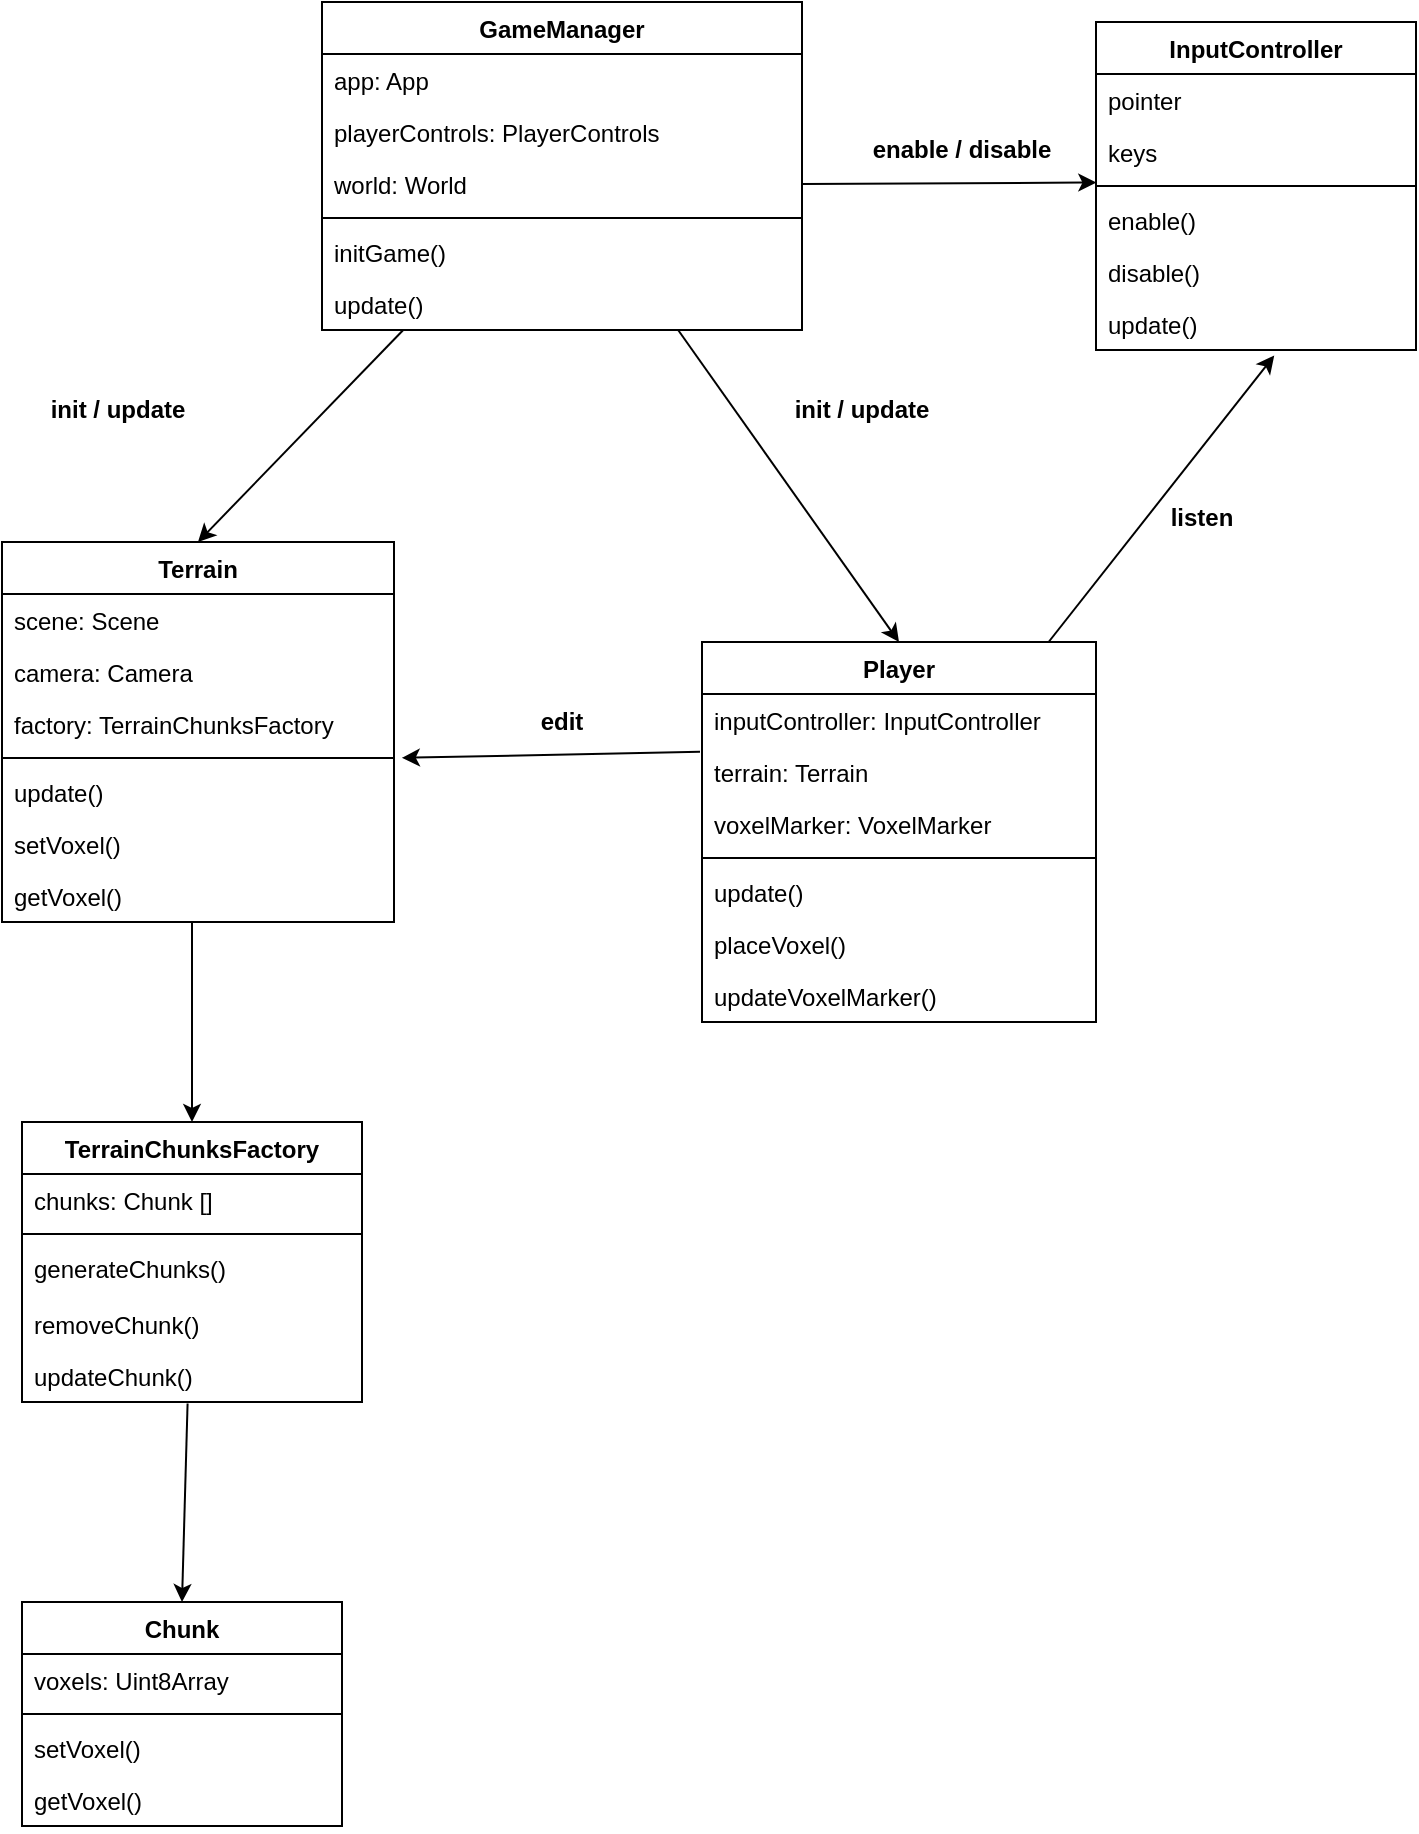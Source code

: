 <mxfile>
    <diagram id="cW3pCEeNtkDW_o9hzR8u" name="Page-1">
        <mxGraphModel dx="500" dy="532" grid="1" gridSize="10" guides="1" tooltips="1" connect="1" arrows="1" fold="1" page="1" pageScale="1" pageWidth="827" pageHeight="1169" math="0" shadow="0">
            <root>
                <mxCell id="0"/>
                <mxCell id="1" parent="0"/>
                <mxCell id="11" style="edgeStyle=none;html=1;entryX=0.5;entryY=0;entryDx=0;entryDy=0;exitX=0.487;exitY=1.029;exitDx=0;exitDy=0;exitPerimeter=0;" parent="1" source="251" target="7" edge="1">
                    <mxGeometry relative="1" as="geometry">
                        <mxPoint x="168" y="696" as="sourcePoint"/>
                    </mxGeometry>
                </mxCell>
                <mxCell id="2" value="TerrainChunksFactory" style="swimlane;fontStyle=1;align=center;verticalAlign=top;childLayout=stackLayout;horizontal=1;startSize=26;horizontalStack=0;resizeParent=1;resizeParentMax=0;resizeLast=0;collapsible=1;marginBottom=0;" parent="1" vertex="1">
                    <mxGeometry x="130" y="570" width="170" height="140" as="geometry">
                        <mxRectangle x="344" y="160" width="70" height="30" as="alternateBounds"/>
                    </mxGeometry>
                </mxCell>
                <mxCell id="3" value="chunks: Chunk []" style="text;strokeColor=none;fillColor=none;align=left;verticalAlign=top;spacingLeft=4;spacingRight=4;overflow=hidden;rotatable=0;points=[[0,0.5],[1,0.5]];portConstraint=eastwest;" parent="2" vertex="1">
                    <mxGeometry y="26" width="170" height="26" as="geometry"/>
                </mxCell>
                <mxCell id="4" value="" style="line;strokeWidth=1;fillColor=none;align=left;verticalAlign=middle;spacingTop=-1;spacingLeft=3;spacingRight=3;rotatable=0;labelPosition=right;points=[];portConstraint=eastwest;" parent="2" vertex="1">
                    <mxGeometry y="52" width="170" height="8" as="geometry"/>
                </mxCell>
                <mxCell id="22" value="generateChunks()" style="text;strokeColor=none;fillColor=none;align=left;verticalAlign=top;spacingLeft=4;spacingRight=4;overflow=hidden;rotatable=0;points=[[0,0.5],[1,0.5]];portConstraint=eastwest;" parent="2" vertex="1">
                    <mxGeometry y="60" width="170" height="28" as="geometry"/>
                </mxCell>
                <mxCell id="249" value="removeChunk()" style="text;strokeColor=none;fillColor=none;align=left;verticalAlign=top;spacingLeft=4;spacingRight=4;overflow=hidden;rotatable=0;points=[[0,0.5],[1,0.5]];portConstraint=eastwest;" parent="2" vertex="1">
                    <mxGeometry y="88" width="170" height="26" as="geometry"/>
                </mxCell>
                <mxCell id="251" value="updateChunk()" style="text;strokeColor=none;fillColor=none;align=left;verticalAlign=top;spacingLeft=4;spacingRight=4;overflow=hidden;rotatable=0;points=[[0,0.5],[1,0.5]];portConstraint=eastwest;" parent="2" vertex="1">
                    <mxGeometry y="114" width="170" height="26" as="geometry"/>
                </mxCell>
                <mxCell id="7" value="Chunk" style="swimlane;fontStyle=1;align=center;verticalAlign=top;childLayout=stackLayout;horizontal=1;startSize=26;horizontalStack=0;resizeParent=1;resizeParentMax=0;resizeLast=0;collapsible=1;marginBottom=0;" parent="1" vertex="1">
                    <mxGeometry x="130" y="810" width="160" height="112" as="geometry"/>
                </mxCell>
                <mxCell id="8" value="voxels: Uint8Array" style="text;strokeColor=none;fillColor=none;align=left;verticalAlign=top;spacingLeft=4;spacingRight=4;overflow=hidden;rotatable=0;points=[[0,0.5],[1,0.5]];portConstraint=eastwest;" parent="7" vertex="1">
                    <mxGeometry y="26" width="160" height="26" as="geometry"/>
                </mxCell>
                <mxCell id="9" value="" style="line;strokeWidth=1;fillColor=none;align=left;verticalAlign=middle;spacingTop=-1;spacingLeft=3;spacingRight=3;rotatable=0;labelPosition=right;points=[];portConstraint=eastwest;" parent="7" vertex="1">
                    <mxGeometry y="52" width="160" height="8" as="geometry"/>
                </mxCell>
                <mxCell id="12" value="setVoxel()" style="text;strokeColor=none;fillColor=none;align=left;verticalAlign=top;spacingLeft=4;spacingRight=4;overflow=hidden;rotatable=0;points=[[0,0.5],[1,0.5]];portConstraint=eastwest;" parent="7" vertex="1">
                    <mxGeometry y="60" width="160" height="26" as="geometry"/>
                </mxCell>
                <mxCell id="10" value="getVoxel()" style="text;strokeColor=none;fillColor=none;align=left;verticalAlign=top;spacingLeft=4;spacingRight=4;overflow=hidden;rotatable=0;points=[[0,0.5],[1,0.5]];portConstraint=eastwest;" parent="7" vertex="1">
                    <mxGeometry y="86" width="160" height="26" as="geometry"/>
                </mxCell>
                <mxCell id="14" value="Terrain" style="swimlane;fontStyle=1;align=center;verticalAlign=top;childLayout=stackLayout;horizontal=1;startSize=26;horizontalStack=0;resizeParent=1;resizeParentMax=0;resizeLast=0;collapsible=1;marginBottom=0;" parent="1" vertex="1">
                    <mxGeometry x="120" y="280" width="196" height="190" as="geometry"/>
                </mxCell>
                <mxCell id="233" value="scene: Scene" style="text;strokeColor=none;fillColor=none;align=left;verticalAlign=top;spacingLeft=4;spacingRight=4;overflow=hidden;rotatable=0;points=[[0,0.5],[1,0.5]];portConstraint=eastwest;" parent="14" vertex="1">
                    <mxGeometry y="26" width="196" height="26" as="geometry"/>
                </mxCell>
                <mxCell id="234" value="camera: Camera" style="text;strokeColor=none;fillColor=none;align=left;verticalAlign=top;spacingLeft=4;spacingRight=4;overflow=hidden;rotatable=0;points=[[0,0.5],[1,0.5]];portConstraint=eastwest;" parent="14" vertex="1">
                    <mxGeometry y="52" width="196" height="26" as="geometry"/>
                </mxCell>
                <mxCell id="15" value="factory: TerrainChunksFactory" style="text;strokeColor=none;fillColor=none;align=left;verticalAlign=top;spacingLeft=4;spacingRight=4;overflow=hidden;rotatable=0;points=[[0,0.5],[1,0.5]];portConstraint=eastwest;" parent="14" vertex="1">
                    <mxGeometry y="78" width="196" height="26" as="geometry"/>
                </mxCell>
                <mxCell id="16" value="" style="line;strokeWidth=1;fillColor=none;align=left;verticalAlign=middle;spacingTop=-1;spacingLeft=3;spacingRight=3;rotatable=0;labelPosition=right;points=[];portConstraint=eastwest;" parent="14" vertex="1">
                    <mxGeometry y="104" width="196" height="8" as="geometry"/>
                </mxCell>
                <mxCell id="242" value="update()" style="text;strokeColor=none;fillColor=none;align=left;verticalAlign=top;spacingLeft=4;spacingRight=4;overflow=hidden;rotatable=0;points=[[0,0.5],[1,0.5]];portConstraint=eastwest;" parent="14" vertex="1">
                    <mxGeometry y="112" width="196" height="26" as="geometry"/>
                </mxCell>
                <mxCell id="248" value="setVoxel()" style="text;strokeColor=none;fillColor=none;align=left;verticalAlign=top;spacingLeft=4;spacingRight=4;overflow=hidden;rotatable=0;points=[[0,0.5],[1,0.5]];portConstraint=eastwest;" parent="14" vertex="1">
                    <mxGeometry y="138" width="196" height="26" as="geometry"/>
                </mxCell>
                <mxCell id="250" value="getVoxel()" style="text;strokeColor=none;fillColor=none;align=left;verticalAlign=top;spacingLeft=4;spacingRight=4;overflow=hidden;rotatable=0;points=[[0,0.5],[1,0.5]];portConstraint=eastwest;" parent="14" vertex="1">
                    <mxGeometry y="164" width="196" height="26" as="geometry"/>
                </mxCell>
                <mxCell id="19" style="edgeStyle=none;html=1;entryX=0.5;entryY=0;entryDx=0;entryDy=0;" parent="1" target="2" edge="1">
                    <mxGeometry relative="1" as="geometry">
                        <mxPoint x="215" y="470" as="sourcePoint"/>
                    </mxGeometry>
                </mxCell>
                <mxCell id="204" style="edgeStyle=none;html=1;entryX=1.02;entryY=1.151;entryDx=0;entryDy=0;exitX=-0.005;exitY=0.112;exitDx=0;exitDy=0;entryPerimeter=0;exitPerimeter=0;" parent="1" target="15" edge="1">
                    <mxGeometry relative="1" as="geometry">
                        <mxPoint x="469.015" y="384.912" as="sourcePoint"/>
                    </mxGeometry>
                </mxCell>
                <mxCell id="225" style="edgeStyle=none;html=1;entryX=0.557;entryY=1.106;entryDx=0;entryDy=0;entryPerimeter=0;" parent="1" source="200" target="229" edge="1">
                    <mxGeometry relative="1" as="geometry"/>
                </mxCell>
                <mxCell id="200" value="Player" style="swimlane;fontStyle=1;align=center;verticalAlign=top;childLayout=stackLayout;horizontal=1;startSize=26;horizontalStack=0;resizeParent=1;resizeParentMax=0;resizeLast=0;collapsible=1;marginBottom=0;" parent="1" vertex="1">
                    <mxGeometry x="470" y="330" width="197" height="190" as="geometry"/>
                </mxCell>
                <mxCell id="205" value="inputController: InputController" style="text;strokeColor=none;fillColor=none;align=left;verticalAlign=top;spacingLeft=4;spacingRight=4;overflow=hidden;rotatable=0;points=[[0,0.5],[1,0.5]];portConstraint=eastwest;" parent="200" vertex="1">
                    <mxGeometry y="26" width="197" height="26" as="geometry"/>
                </mxCell>
                <mxCell id="201" value="terrain: Terrain" style="text;strokeColor=none;fillColor=none;align=left;verticalAlign=top;spacingLeft=4;spacingRight=4;overflow=hidden;rotatable=0;points=[[0,0.5],[1,0.5]];portConstraint=eastwest;" parent="200" vertex="1">
                    <mxGeometry y="52" width="197" height="26" as="geometry"/>
                </mxCell>
                <mxCell id="245" value="voxelMarker: VoxelMarker" style="text;strokeColor=none;fillColor=none;align=left;verticalAlign=top;spacingLeft=4;spacingRight=4;overflow=hidden;rotatable=0;points=[[0,0.5],[1,0.5]];portConstraint=eastwest;" parent="200" vertex="1">
                    <mxGeometry y="78" width="197" height="26" as="geometry"/>
                </mxCell>
                <mxCell id="202" value="" style="line;strokeWidth=1;fillColor=none;align=left;verticalAlign=middle;spacingTop=-1;spacingLeft=3;spacingRight=3;rotatable=0;labelPosition=right;points=[];portConstraint=eastwest;" parent="200" vertex="1">
                    <mxGeometry y="104" width="197" height="8" as="geometry"/>
                </mxCell>
                <mxCell id="203" value="update()" style="text;strokeColor=none;fillColor=none;align=left;verticalAlign=top;spacingLeft=4;spacingRight=4;overflow=hidden;rotatable=0;points=[[0,0.5],[1,0.5]];portConstraint=eastwest;" parent="200" vertex="1">
                    <mxGeometry y="112" width="197" height="26" as="geometry"/>
                </mxCell>
                <mxCell id="243" value="placeVoxel()" style="text;strokeColor=none;fillColor=none;align=left;verticalAlign=top;spacingLeft=4;spacingRight=4;overflow=hidden;rotatable=0;points=[[0,0.5],[1,0.5]];portConstraint=eastwest;" parent="200" vertex="1">
                    <mxGeometry y="138" width="197" height="26" as="geometry"/>
                </mxCell>
                <mxCell id="246" value="updateVoxelMarker()" style="text;strokeColor=none;fillColor=none;align=left;verticalAlign=top;spacingLeft=4;spacingRight=4;overflow=hidden;rotatable=0;points=[[0,0.5],[1,0.5]];portConstraint=eastwest;" parent="200" vertex="1">
                    <mxGeometry y="164" width="197" height="26" as="geometry"/>
                </mxCell>
                <mxCell id="214" style="edgeStyle=none;html=1;entryX=0.5;entryY=0;entryDx=0;entryDy=0;" parent="1" source="208" target="14" edge="1">
                    <mxGeometry relative="1" as="geometry"/>
                </mxCell>
                <mxCell id="215" style="edgeStyle=none;html=1;entryX=0.5;entryY=0;entryDx=0;entryDy=0;" parent="1" source="208" target="200" edge="1">
                    <mxGeometry relative="1" as="geometry"/>
                </mxCell>
                <mxCell id="230" style="edgeStyle=none;html=1;entryX=0.001;entryY=0.282;entryDx=0;entryDy=0;entryPerimeter=0;exitX=1;exitY=0.5;exitDx=0;exitDy=0;" parent="1" source="213" target="223" edge="1">
                    <mxGeometry relative="1" as="geometry"/>
                </mxCell>
                <mxCell id="208" value="GameManager" style="swimlane;fontStyle=1;align=center;verticalAlign=top;childLayout=stackLayout;horizontal=1;startSize=26;horizontalStack=0;resizeParent=1;resizeParentMax=0;resizeLast=0;collapsible=1;marginBottom=0;" parent="1" vertex="1">
                    <mxGeometry x="280" y="10" width="240" height="164" as="geometry"/>
                </mxCell>
                <mxCell id="216" value="app: App" style="text;strokeColor=none;fillColor=none;align=left;verticalAlign=top;spacingLeft=4;spacingRight=4;overflow=hidden;rotatable=0;points=[[0,0.5],[1,0.5]];portConstraint=eastwest;" parent="208" vertex="1">
                    <mxGeometry y="26" width="240" height="26" as="geometry"/>
                </mxCell>
                <mxCell id="209" value="playerControls: PlayerControls" style="text;strokeColor=none;fillColor=none;align=left;verticalAlign=top;spacingLeft=4;spacingRight=4;overflow=hidden;rotatable=0;points=[[0,0.5],[1,0.5]];portConstraint=eastwest;" parent="208" vertex="1">
                    <mxGeometry y="52" width="240" height="26" as="geometry"/>
                </mxCell>
                <mxCell id="213" value="world: World" style="text;strokeColor=none;fillColor=none;align=left;verticalAlign=top;spacingLeft=4;spacingRight=4;overflow=hidden;rotatable=0;points=[[0,0.5],[1,0.5]];portConstraint=eastwest;" parent="208" vertex="1">
                    <mxGeometry y="78" width="240" height="26" as="geometry"/>
                </mxCell>
                <mxCell id="210" value="" style="line;strokeWidth=1;fillColor=none;align=left;verticalAlign=middle;spacingTop=-1;spacingLeft=3;spacingRight=3;rotatable=0;labelPosition=right;points=[];portConstraint=eastwest;" parent="208" vertex="1">
                    <mxGeometry y="104" width="240" height="8" as="geometry"/>
                </mxCell>
                <mxCell id="212" value="initGame()" style="text;strokeColor=none;fillColor=none;align=left;verticalAlign=top;spacingLeft=4;spacingRight=4;overflow=hidden;rotatable=0;points=[[0,0.5],[1,0.5]];portConstraint=eastwest;" parent="208" vertex="1">
                    <mxGeometry y="112" width="240" height="26" as="geometry"/>
                </mxCell>
                <mxCell id="211" value="update()" style="text;strokeColor=none;fillColor=none;align=left;verticalAlign=top;spacingLeft=4;spacingRight=4;overflow=hidden;rotatable=0;points=[[0,0.5],[1,0.5]];portConstraint=eastwest;" parent="208" vertex="1">
                    <mxGeometry y="138" width="240" height="26" as="geometry"/>
                </mxCell>
                <mxCell id="221" value="InputController" style="swimlane;fontStyle=1;align=center;verticalAlign=top;childLayout=stackLayout;horizontal=1;startSize=26;horizontalStack=0;resizeParent=1;resizeParentMax=0;resizeLast=0;collapsible=1;marginBottom=0;" parent="1" vertex="1">
                    <mxGeometry x="667" y="20" width="160" height="164" as="geometry"/>
                </mxCell>
                <mxCell id="231" value="pointer" style="text;strokeColor=none;fillColor=none;align=left;verticalAlign=top;spacingLeft=4;spacingRight=4;overflow=hidden;rotatable=0;points=[[0,0.5],[1,0.5]];portConstraint=eastwest;" parent="221" vertex="1">
                    <mxGeometry y="26" width="160" height="26" as="geometry"/>
                </mxCell>
                <mxCell id="222" value="keys" style="text;strokeColor=none;fillColor=none;align=left;verticalAlign=top;spacingLeft=4;spacingRight=4;overflow=hidden;rotatable=0;points=[[0,0.5],[1,0.5]];portConstraint=eastwest;" parent="221" vertex="1">
                    <mxGeometry y="52" width="160" height="26" as="geometry"/>
                </mxCell>
                <mxCell id="223" value="" style="line;strokeWidth=1;fillColor=none;align=left;verticalAlign=middle;spacingTop=-1;spacingLeft=3;spacingRight=3;rotatable=0;labelPosition=right;points=[];portConstraint=eastwest;" parent="221" vertex="1">
                    <mxGeometry y="78" width="160" height="8" as="geometry"/>
                </mxCell>
                <mxCell id="224" value="enable()" style="text;strokeColor=none;fillColor=none;align=left;verticalAlign=top;spacingLeft=4;spacingRight=4;overflow=hidden;rotatable=0;points=[[0,0.5],[1,0.5]];portConstraint=eastwest;" parent="221" vertex="1">
                    <mxGeometry y="86" width="160" height="26" as="geometry"/>
                </mxCell>
                <mxCell id="228" value="disable()" style="text;strokeColor=none;fillColor=none;align=left;verticalAlign=top;spacingLeft=4;spacingRight=4;overflow=hidden;rotatable=0;points=[[0,0.5],[1,0.5]];portConstraint=eastwest;" parent="221" vertex="1">
                    <mxGeometry y="112" width="160" height="26" as="geometry"/>
                </mxCell>
                <mxCell id="229" value="update()" style="text;strokeColor=none;fillColor=none;align=left;verticalAlign=top;spacingLeft=4;spacingRight=4;overflow=hidden;rotatable=0;points=[[0,0.5],[1,0.5]];portConstraint=eastwest;" parent="221" vertex="1">
                    <mxGeometry y="138" width="160" height="26" as="geometry"/>
                </mxCell>
                <mxCell id="227" value="enable / disable" style="text;align=center;fontStyle=1;verticalAlign=middle;spacingLeft=3;spacingRight=3;strokeColor=none;rotatable=0;points=[[0,0.5],[1,0.5]];portConstraint=eastwest;" parent="1" vertex="1">
                    <mxGeometry x="560" y="70" width="80" height="26" as="geometry"/>
                </mxCell>
                <mxCell id="237" value="init / update" style="text;align=center;fontStyle=1;verticalAlign=middle;spacingLeft=3;spacingRight=3;strokeColor=none;rotatable=0;points=[[0,0.5],[1,0.5]];portConstraint=eastwest;" parent="1" vertex="1">
                    <mxGeometry x="138" y="200" width="80" height="26" as="geometry"/>
                </mxCell>
                <mxCell id="238" value="init / update" style="text;align=center;fontStyle=1;verticalAlign=middle;spacingLeft=3;spacingRight=3;strokeColor=none;rotatable=0;points=[[0,0.5],[1,0.5]];portConstraint=eastwest;" parent="1" vertex="1">
                    <mxGeometry x="510" y="200" width="80" height="26" as="geometry"/>
                </mxCell>
                <mxCell id="239" value="listen" style="text;align=center;fontStyle=1;verticalAlign=middle;spacingLeft=3;spacingRight=3;strokeColor=none;rotatable=0;points=[[0,0.5],[1,0.5]];portConstraint=eastwest;" parent="1" vertex="1">
                    <mxGeometry x="680" y="254" width="80" height="26" as="geometry"/>
                </mxCell>
                <mxCell id="244" value="edit" style="text;align=center;fontStyle=1;verticalAlign=middle;spacingLeft=3;spacingRight=3;strokeColor=none;rotatable=0;points=[[0,0.5],[1,0.5]];portConstraint=eastwest;" parent="1" vertex="1">
                    <mxGeometry x="360" y="356" width="80" height="26" as="geometry"/>
                </mxCell>
            </root>
        </mxGraphModel>
    </diagram>
</mxfile>
